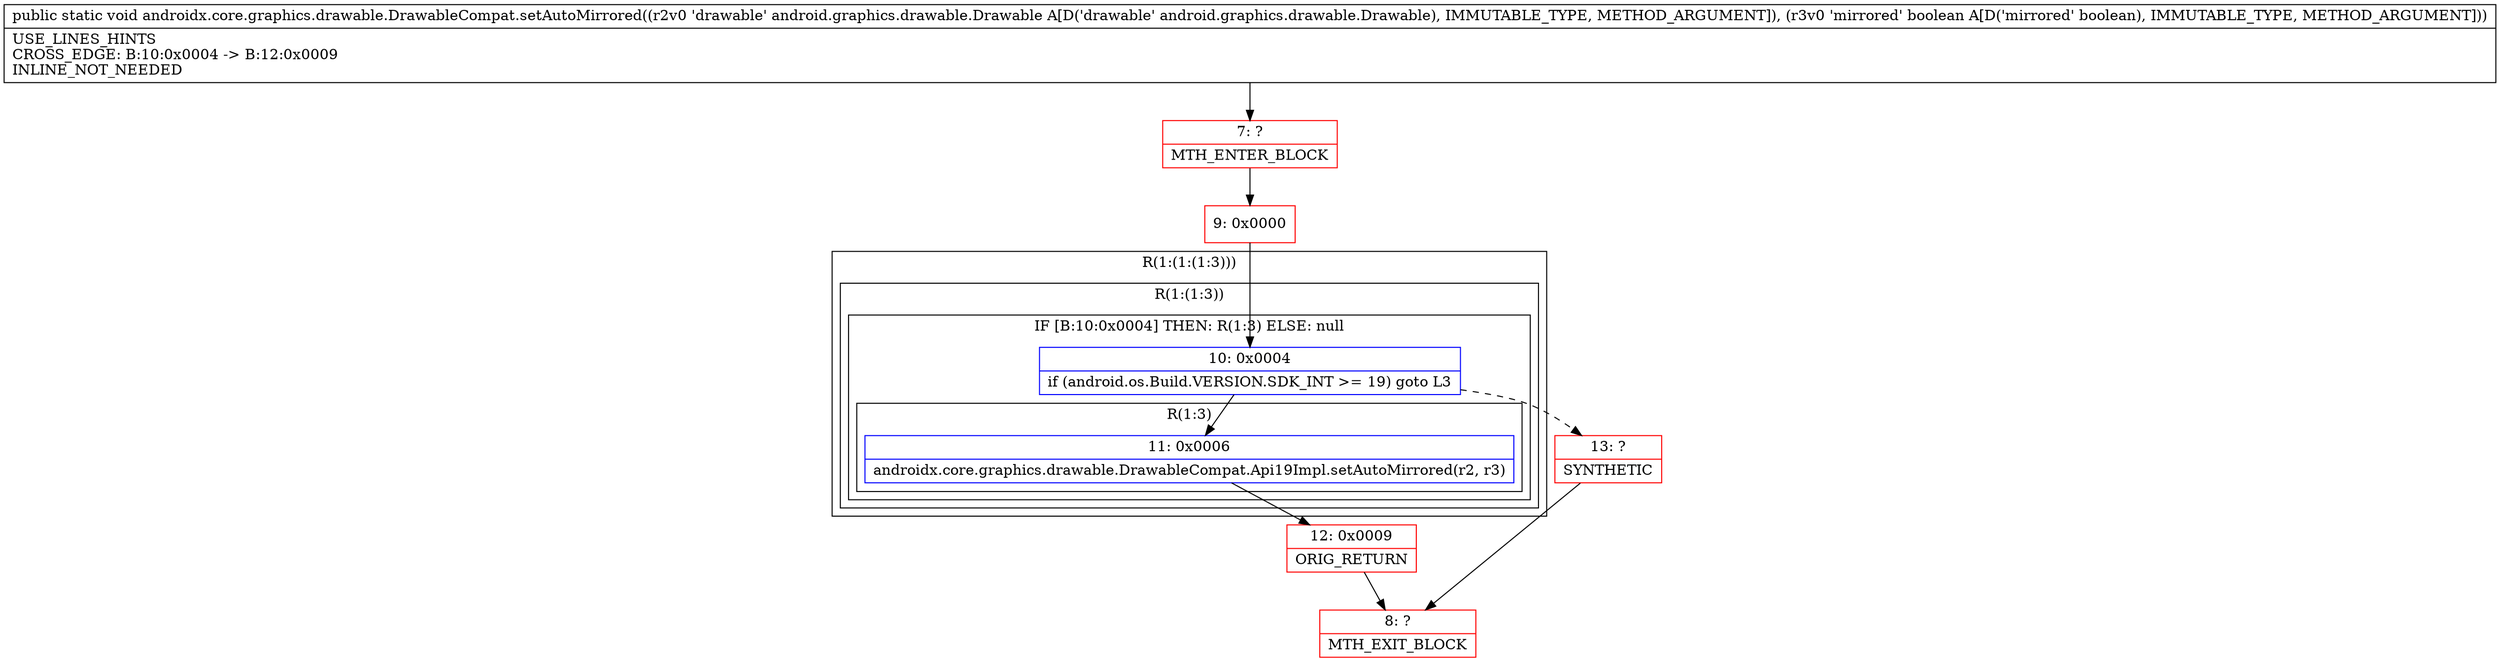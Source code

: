 digraph "CFG forandroidx.core.graphics.drawable.DrawableCompat.setAutoMirrored(Landroid\/graphics\/drawable\/Drawable;Z)V" {
subgraph cluster_Region_962619379 {
label = "R(1:(1:(1:3)))";
node [shape=record,color=blue];
subgraph cluster_Region_110464059 {
label = "R(1:(1:3))";
node [shape=record,color=blue];
subgraph cluster_IfRegion_1495530071 {
label = "IF [B:10:0x0004] THEN: R(1:3) ELSE: null";
node [shape=record,color=blue];
Node_10 [shape=record,label="{10\:\ 0x0004|if (android.os.Build.VERSION.SDK_INT \>= 19) goto L3\l}"];
subgraph cluster_Region_244695376 {
label = "R(1:3)";
node [shape=record,color=blue];
Node_11 [shape=record,label="{11\:\ 0x0006|androidx.core.graphics.drawable.DrawableCompat.Api19Impl.setAutoMirrored(r2, r3)\l}"];
}
}
}
}
Node_7 [shape=record,color=red,label="{7\:\ ?|MTH_ENTER_BLOCK\l}"];
Node_9 [shape=record,color=red,label="{9\:\ 0x0000}"];
Node_12 [shape=record,color=red,label="{12\:\ 0x0009|ORIG_RETURN\l}"];
Node_8 [shape=record,color=red,label="{8\:\ ?|MTH_EXIT_BLOCK\l}"];
Node_13 [shape=record,color=red,label="{13\:\ ?|SYNTHETIC\l}"];
MethodNode[shape=record,label="{public static void androidx.core.graphics.drawable.DrawableCompat.setAutoMirrored((r2v0 'drawable' android.graphics.drawable.Drawable A[D('drawable' android.graphics.drawable.Drawable), IMMUTABLE_TYPE, METHOD_ARGUMENT]), (r3v0 'mirrored' boolean A[D('mirrored' boolean), IMMUTABLE_TYPE, METHOD_ARGUMENT]))  | USE_LINES_HINTS\lCROSS_EDGE: B:10:0x0004 \-\> B:12:0x0009\lINLINE_NOT_NEEDED\l}"];
MethodNode -> Node_7;Node_10 -> Node_11;
Node_10 -> Node_13[style=dashed];
Node_11 -> Node_12;
Node_7 -> Node_9;
Node_9 -> Node_10;
Node_12 -> Node_8;
Node_13 -> Node_8;
}

